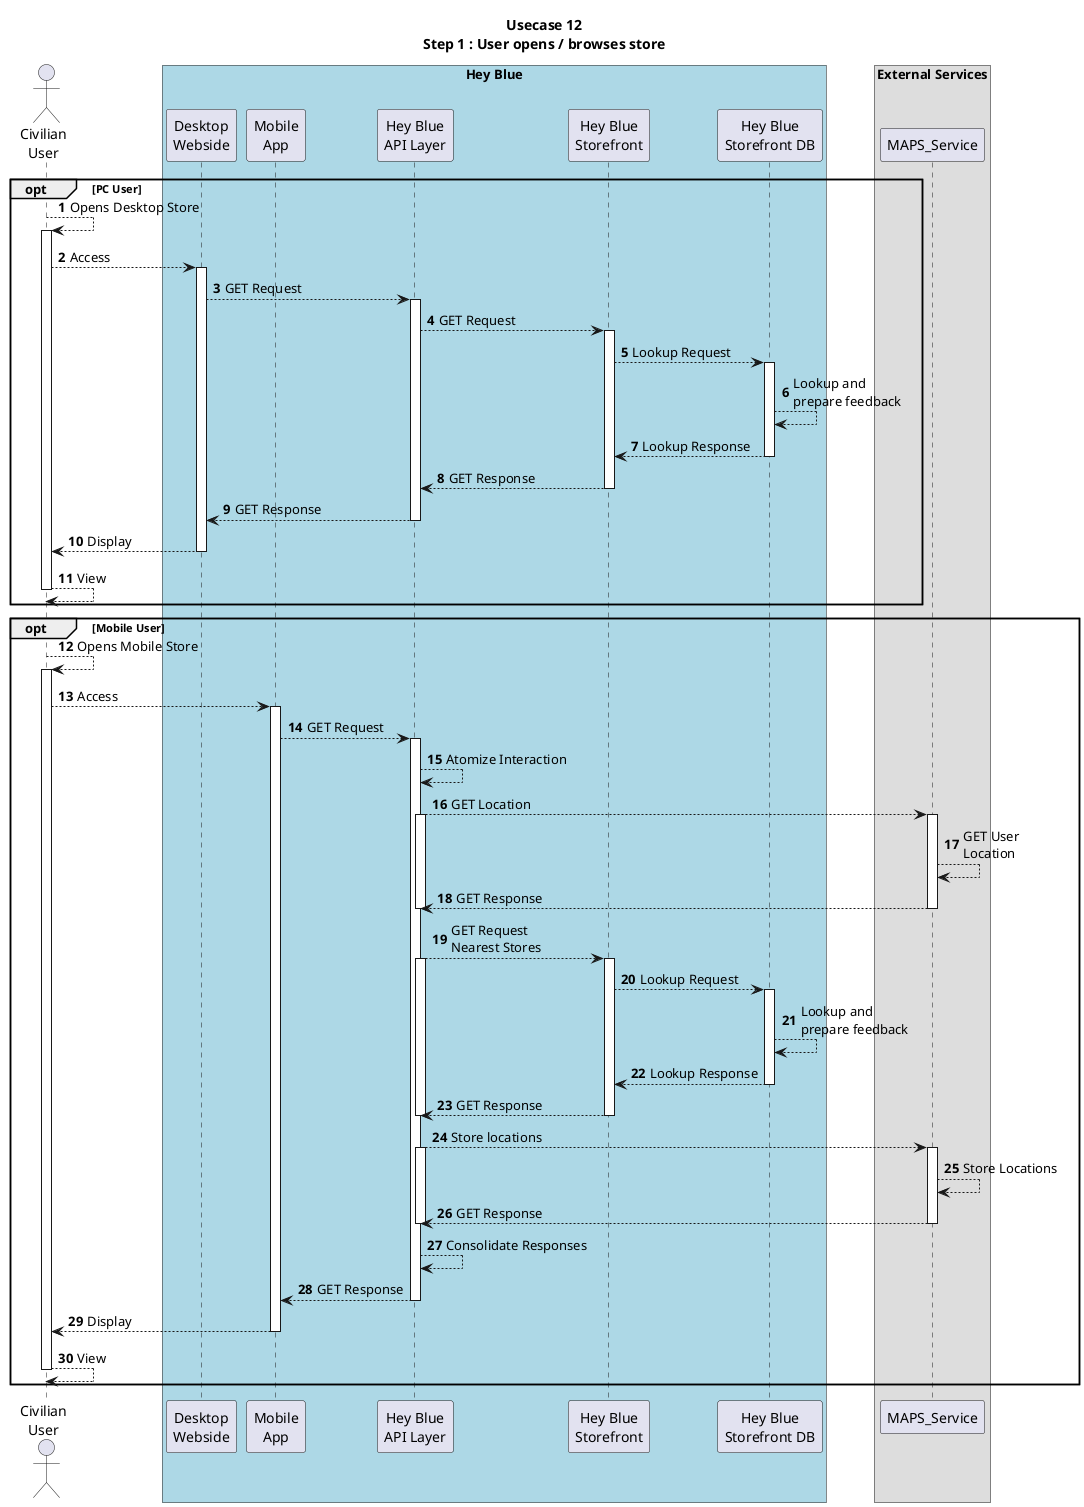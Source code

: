 @startuml User Browses Stores

title
Usecase 12
Step 1 : User opens / browses store
end title

autonumber

actor User as "Civilian\nUser"

box "Hey Blue" #Lightblue
    participant Desktop as "Desktop\nWebside"
    participant Mobile as "Mobile\nApp"

    participant API_Layer as "Hey Blue\nAPI Layer"

    participant Storefront as "Hey Blue\nStorefront"
    participant Storefront_DB as "Hey Blue\nStorefront DB"
end box

box "External Services" 
    participant MAPS_Service
end box

opt PC User
    User --> User : Opens Desktop Store
    activate User
        User --> Desktop : Access
        activate Desktop
            Desktop --> API_Layer : GET Request
            activate API_Layer
                API_Layer --> Storefront : GET Request
                activate Storefront
                    Storefront --> Storefront_DB : Lookup Request
                    activate Storefront_DB
                        Storefront_DB --> Storefront_DB : Lookup and\nprepare feedback
                        Storefront_DB --> Storefront : Lookup Response
                    deactivate Storefront_DB
                    Storefront --> API_Layer : GET Response
                deactivate Storefront
                API_Layer --> Desktop : GET Response
            deactivate API_Layer
            Desktop --> User : Display
        deactivate Desktop
        User --> User : View
    deactivate User
end

'###### Mobile User through App

opt Mobile User
    User --> User : Opens Mobile Store
    activate User
        User --> Mobile : Access
        activate Mobile
            Mobile --> API_Layer : GET Request
            activate API_Layer
                API_Layer --> API_Layer : Atomize Interaction
                API_Layer --> MAPS_Service : GET Location
                activate API_Layer
                    activate MAPS_Service
                        MAPS_Service --> MAPS_Service : GET User\nLocation
                        MAPS_Service --> API_Layer : GET Response
                    deactivate MAPS_Service
                deactivate API_Layer
                API_Layer --> Storefront : GET Request\nNearest Stores
                activate API_Layer
                    activate Storefront
                        Storefront --> Storefront_DB : Lookup Request
                        activate Storefront_DB
                            Storefront_DB --> Storefront_DB : Lookup and\nprepare feedback
                            Storefront_DB --> Storefront : Lookup Response
                        deactivate Storefront_DB
                        Storefront --> API_Layer : GET Response
                    deactivate Storefront
                deactivate API_Layer
                API_Layer --> MAPS_Service : Store locations
                activate MAPS_Service
                    activate API_Layer
                        MAPS_Service --> MAPS_Service : Store Locations
                        MAPS_Service --> API_Layer : GET Response
                    deactivate API_Layer
                deactivate MAPS_Service
                API_Layer --> API_Layer : Consolidate Responses
                API_Layer --> Mobile : GET Response
            deactivate API_Layer
            Mobile --> User : Display
        deactivate Mobile
        User --> User : View
    deactivate User
end







@enduml 